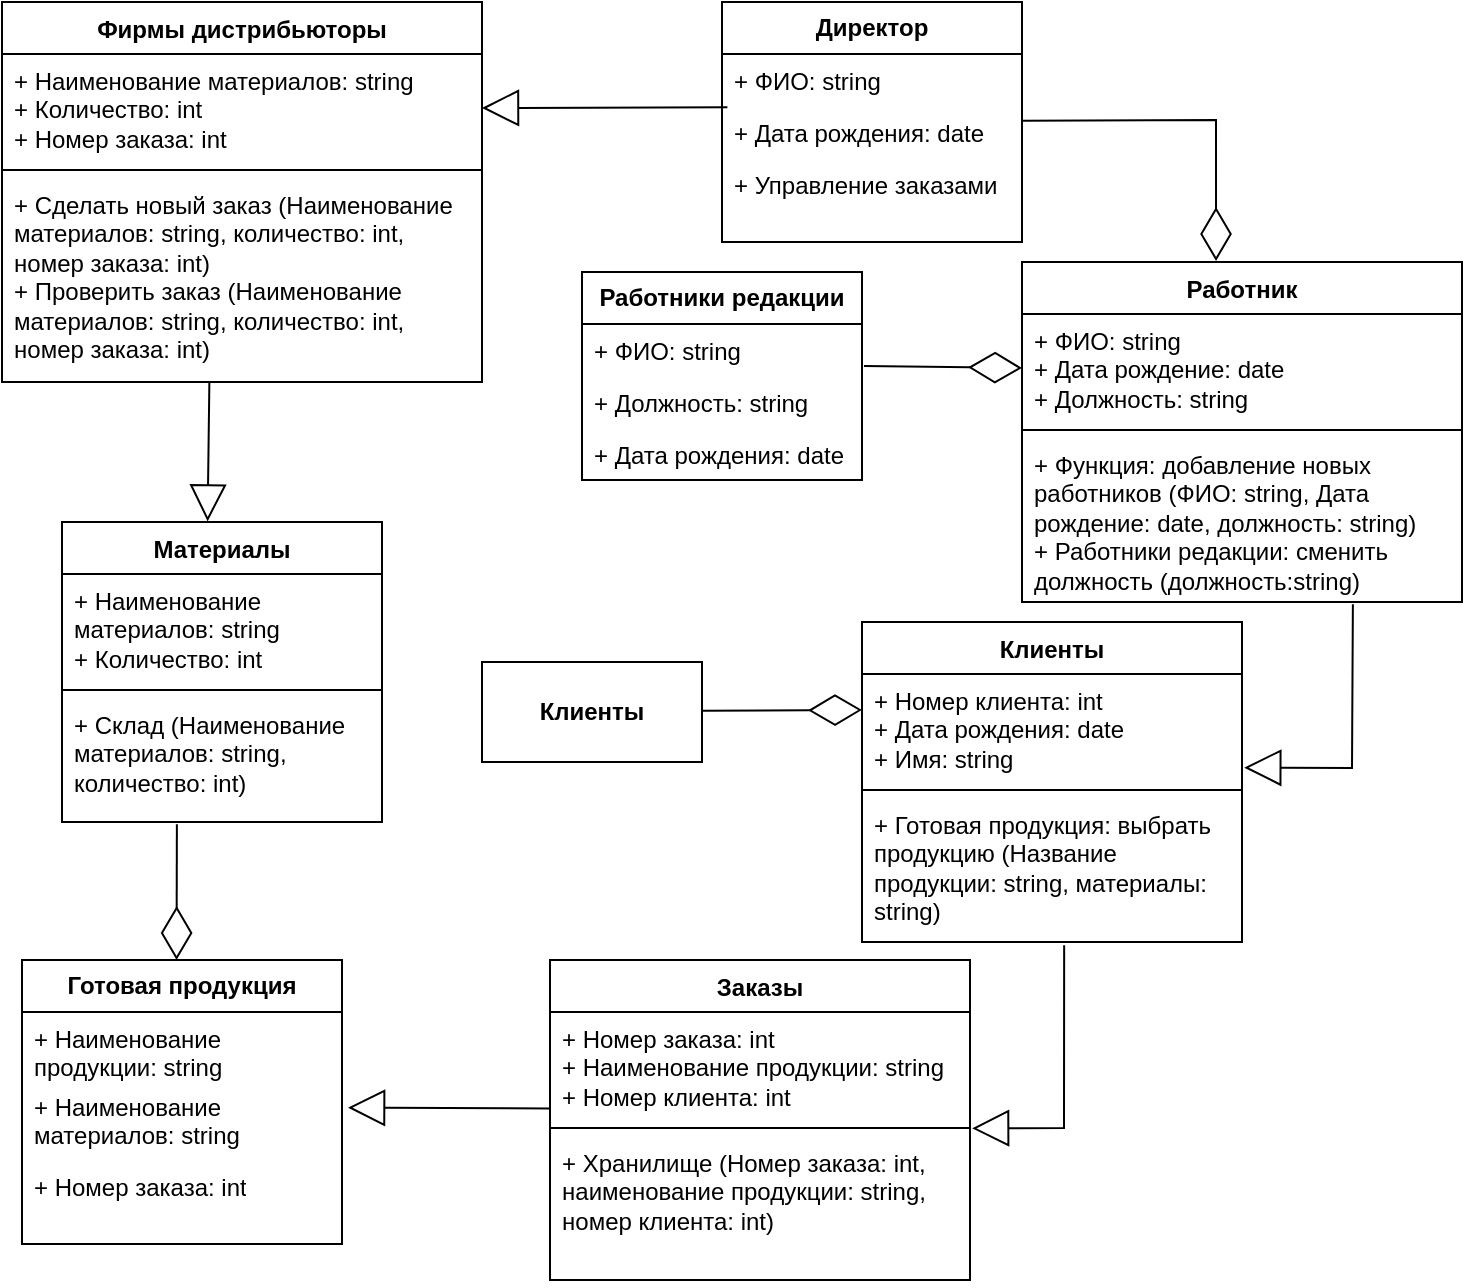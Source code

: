 <mxfile version="24.8.6">
  <diagram name="Страница — 1" id="qvzvVXxS2ubn-o_6mGi1">
    <mxGraphModel dx="1386" dy="791" grid="0" gridSize="10" guides="1" tooltips="1" connect="1" arrows="1" fold="1" page="1" pageScale="1" pageWidth="827" pageHeight="1169" math="0" shadow="0">
      <root>
        <mxCell id="0" />
        <mxCell id="1" parent="0" />
        <mxCell id="bHuFQdxhLT2Mmjl_hR4K-1" value="Фирмы дистрибьюторы" style="swimlane;fontStyle=1;align=center;verticalAlign=top;childLayout=stackLayout;horizontal=1;startSize=26;horizontalStack=0;resizeParent=1;resizeParentMax=0;resizeLast=0;collapsible=1;marginBottom=0;whiteSpace=wrap;html=1;" parent="1" vertex="1">
          <mxGeometry x="36" y="86" width="240" height="190" as="geometry" />
        </mxCell>
        <mxCell id="bHuFQdxhLT2Mmjl_hR4K-2" value="+ Наименование материалов: string&lt;div&gt;+ Количество: int&lt;/div&gt;&lt;div&gt;+ Номер заказа: int&lt;/div&gt;" style="text;strokeColor=none;fillColor=none;align=left;verticalAlign=top;spacingLeft=4;spacingRight=4;overflow=hidden;rotatable=0;points=[[0,0.5],[1,0.5]];portConstraint=eastwest;whiteSpace=wrap;html=1;" parent="bHuFQdxhLT2Mmjl_hR4K-1" vertex="1">
          <mxGeometry y="26" width="240" height="54" as="geometry" />
        </mxCell>
        <mxCell id="bHuFQdxhLT2Mmjl_hR4K-3" value="" style="line;strokeWidth=1;fillColor=none;align=left;verticalAlign=middle;spacingTop=-1;spacingLeft=3;spacingRight=3;rotatable=0;labelPosition=right;points=[];portConstraint=eastwest;strokeColor=inherit;" parent="bHuFQdxhLT2Mmjl_hR4K-1" vertex="1">
          <mxGeometry y="80" width="240" height="8" as="geometry" />
        </mxCell>
        <mxCell id="bHuFQdxhLT2Mmjl_hR4K-4" value="+ Сделать новый заказ (Наименование материалов: string,&amp;nbsp;&lt;span style=&quot;background-color: initial;&quot;&gt;количество: int, н&lt;/span&gt;&lt;span style=&quot;background-color: initial;&quot;&gt;омер заказа: int)&lt;/span&gt;&lt;div&gt;&lt;span style=&quot;background-color: initial;&quot;&gt;+ Проверить заказ&amp;nbsp;&lt;/span&gt;&lt;span style=&quot;background-color: initial;&quot;&gt;(Наименование материалов: string,&amp;nbsp;&lt;/span&gt;&lt;span style=&quot;background-color: initial;&quot;&gt;количество: int, н&lt;/span&gt;&lt;span style=&quot;background-color: initial;&quot;&gt;омер заказа: int)&lt;/span&gt;&lt;/div&gt;" style="text;strokeColor=none;fillColor=none;align=left;verticalAlign=top;spacingLeft=4;spacingRight=4;overflow=hidden;rotatable=0;points=[[0,0.5],[1,0.5]];portConstraint=eastwest;whiteSpace=wrap;html=1;" parent="bHuFQdxhLT2Mmjl_hR4K-1" vertex="1">
          <mxGeometry y="88" width="240" height="102" as="geometry" />
        </mxCell>
        <mxCell id="bHuFQdxhLT2Mmjl_hR4K-5" value="Материалы" style="swimlane;fontStyle=1;align=center;verticalAlign=top;childLayout=stackLayout;horizontal=1;startSize=26;horizontalStack=0;resizeParent=1;resizeParentMax=0;resizeLast=0;collapsible=1;marginBottom=0;whiteSpace=wrap;html=1;" parent="1" vertex="1">
          <mxGeometry x="66" y="346" width="160" height="150" as="geometry" />
        </mxCell>
        <mxCell id="bHuFQdxhLT2Mmjl_hR4K-6" value="+ Наименование материалов: string&lt;div&gt;+ Количество: int&lt;/div&gt;" style="text;strokeColor=none;fillColor=none;align=left;verticalAlign=top;spacingLeft=4;spacingRight=4;overflow=hidden;rotatable=0;points=[[0,0.5],[1,0.5]];portConstraint=eastwest;whiteSpace=wrap;html=1;" parent="bHuFQdxhLT2Mmjl_hR4K-5" vertex="1">
          <mxGeometry y="26" width="160" height="54" as="geometry" />
        </mxCell>
        <mxCell id="bHuFQdxhLT2Mmjl_hR4K-7" value="" style="line;strokeWidth=1;fillColor=none;align=left;verticalAlign=middle;spacingTop=-1;spacingLeft=3;spacingRight=3;rotatable=0;labelPosition=right;points=[];portConstraint=eastwest;strokeColor=inherit;" parent="bHuFQdxhLT2Mmjl_hR4K-5" vertex="1">
          <mxGeometry y="80" width="160" height="8" as="geometry" />
        </mxCell>
        <mxCell id="bHuFQdxhLT2Mmjl_hR4K-8" value="+ Склад (Наименование материалов: string, к&lt;span style=&quot;background-color: initial;&quot;&gt;оличество: int)&lt;/span&gt;" style="text;strokeColor=none;fillColor=none;align=left;verticalAlign=top;spacingLeft=4;spacingRight=4;overflow=hidden;rotatable=0;points=[[0,0.5],[1,0.5]];portConstraint=eastwest;whiteSpace=wrap;html=1;" parent="bHuFQdxhLT2Mmjl_hR4K-5" vertex="1">
          <mxGeometry y="88" width="160" height="62" as="geometry" />
        </mxCell>
        <mxCell id="bHuFQdxhLT2Mmjl_hR4K-9" value="&lt;b&gt;Готовая продукция&lt;/b&gt;" style="swimlane;fontStyle=0;childLayout=stackLayout;horizontal=1;startSize=26;fillColor=none;horizontalStack=0;resizeParent=1;resizeParentMax=0;resizeLast=0;collapsible=1;marginBottom=0;whiteSpace=wrap;html=1;" parent="1" vertex="1">
          <mxGeometry x="46" y="565" width="160" height="142" as="geometry" />
        </mxCell>
        <mxCell id="bHuFQdxhLT2Mmjl_hR4K-10" value="+ Наименование продукции: string" style="text;strokeColor=none;fillColor=none;align=left;verticalAlign=top;spacingLeft=4;spacingRight=4;overflow=hidden;rotatable=0;points=[[0,0.5],[1,0.5]];portConstraint=eastwest;whiteSpace=wrap;html=1;" parent="bHuFQdxhLT2Mmjl_hR4K-9" vertex="1">
          <mxGeometry y="26" width="160" height="34" as="geometry" />
        </mxCell>
        <mxCell id="bHuFQdxhLT2Mmjl_hR4K-11" value="+ Наименование материалов: string" style="text;strokeColor=none;fillColor=none;align=left;verticalAlign=top;spacingLeft=4;spacingRight=4;overflow=hidden;rotatable=0;points=[[0,0.5],[1,0.5]];portConstraint=eastwest;whiteSpace=wrap;html=1;" parent="bHuFQdxhLT2Mmjl_hR4K-9" vertex="1">
          <mxGeometry y="60" width="160" height="40" as="geometry" />
        </mxCell>
        <mxCell id="bHuFQdxhLT2Mmjl_hR4K-12" value="+ Номер заказа: int" style="text;strokeColor=none;fillColor=none;align=left;verticalAlign=top;spacingLeft=4;spacingRight=4;overflow=hidden;rotatable=0;points=[[0,0.5],[1,0.5]];portConstraint=eastwest;whiteSpace=wrap;html=1;" parent="bHuFQdxhLT2Mmjl_hR4K-9" vertex="1">
          <mxGeometry y="100" width="160" height="42" as="geometry" />
        </mxCell>
        <mxCell id="bHuFQdxhLT2Mmjl_hR4K-13" value="Заказы" style="swimlane;fontStyle=1;align=center;verticalAlign=top;childLayout=stackLayout;horizontal=1;startSize=26;horizontalStack=0;resizeParent=1;resizeParentMax=0;resizeLast=0;collapsible=1;marginBottom=0;whiteSpace=wrap;html=1;" parent="1" vertex="1">
          <mxGeometry x="310" y="565" width="210" height="160" as="geometry" />
        </mxCell>
        <mxCell id="bHuFQdxhLT2Mmjl_hR4K-14" value="+ Номер заказа: int&lt;div&gt;+ Наименование продукции: string&lt;/div&gt;&lt;div&gt;+ Номер клиента: int&lt;/div&gt;" style="text;strokeColor=none;fillColor=none;align=left;verticalAlign=top;spacingLeft=4;spacingRight=4;overflow=hidden;rotatable=0;points=[[0,0.5],[1,0.5]];portConstraint=eastwest;whiteSpace=wrap;html=1;" parent="bHuFQdxhLT2Mmjl_hR4K-13" vertex="1">
          <mxGeometry y="26" width="210" height="54" as="geometry" />
        </mxCell>
        <mxCell id="bHuFQdxhLT2Mmjl_hR4K-15" value="" style="line;strokeWidth=1;fillColor=none;align=left;verticalAlign=middle;spacingTop=-1;spacingLeft=3;spacingRight=3;rotatable=0;labelPosition=right;points=[];portConstraint=eastwest;strokeColor=inherit;" parent="bHuFQdxhLT2Mmjl_hR4K-13" vertex="1">
          <mxGeometry y="80" width="210" height="8" as="geometry" />
        </mxCell>
        <mxCell id="bHuFQdxhLT2Mmjl_hR4K-16" value="+ Хранилище (Номер заказа: int, н&lt;span style=&quot;background-color: initial;&quot;&gt;аименование продукции: string, н&lt;/span&gt;&lt;span style=&quot;background-color: initial;&quot;&gt;омер клиента: int)&lt;/span&gt;" style="text;strokeColor=none;fillColor=none;align=left;verticalAlign=top;spacingLeft=4;spacingRight=4;overflow=hidden;rotatable=0;points=[[0,0.5],[1,0.5]];portConstraint=eastwest;whiteSpace=wrap;html=1;" parent="bHuFQdxhLT2Mmjl_hR4K-13" vertex="1">
          <mxGeometry y="88" width="210" height="72" as="geometry" />
        </mxCell>
        <mxCell id="bHuFQdxhLT2Mmjl_hR4K-18" value="&lt;b&gt;Директор&lt;/b&gt;" style="swimlane;fontStyle=0;childLayout=stackLayout;horizontal=1;startSize=26;fillColor=none;horizontalStack=0;resizeParent=1;resizeParentMax=0;resizeLast=0;collapsible=1;marginBottom=0;whiteSpace=wrap;html=1;" parent="1" vertex="1">
          <mxGeometry x="396" y="86" width="150" height="120" as="geometry" />
        </mxCell>
        <mxCell id="bHuFQdxhLT2Mmjl_hR4K-19" value="+ ФИО: string" style="text;strokeColor=none;fillColor=none;align=left;verticalAlign=top;spacingLeft=4;spacingRight=4;overflow=hidden;rotatable=0;points=[[0,0.5],[1,0.5]];portConstraint=eastwest;whiteSpace=wrap;html=1;" parent="bHuFQdxhLT2Mmjl_hR4K-18" vertex="1">
          <mxGeometry y="26" width="150" height="26" as="geometry" />
        </mxCell>
        <mxCell id="bHuFQdxhLT2Mmjl_hR4K-20" value="+ Дата рождения: date" style="text;strokeColor=none;fillColor=none;align=left;verticalAlign=top;spacingLeft=4;spacingRight=4;overflow=hidden;rotatable=0;points=[[0,0.5],[1,0.5]];portConstraint=eastwest;whiteSpace=wrap;html=1;" parent="bHuFQdxhLT2Mmjl_hR4K-18" vertex="1">
          <mxGeometry y="52" width="150" height="26" as="geometry" />
        </mxCell>
        <mxCell id="bHuFQdxhLT2Mmjl_hR4K-21" value="+ Управление заказами" style="text;strokeColor=none;fillColor=none;align=left;verticalAlign=top;spacingLeft=4;spacingRight=4;overflow=hidden;rotatable=0;points=[[0,0.5],[1,0.5]];portConstraint=eastwest;whiteSpace=wrap;html=1;" parent="bHuFQdxhLT2Mmjl_hR4K-18" vertex="1">
          <mxGeometry y="78" width="150" height="42" as="geometry" />
        </mxCell>
        <mxCell id="bHuFQdxhLT2Mmjl_hR4K-22" value="Работник" style="swimlane;fontStyle=1;align=center;verticalAlign=top;childLayout=stackLayout;horizontal=1;startSize=26;horizontalStack=0;resizeParent=1;resizeParentMax=0;resizeLast=0;collapsible=1;marginBottom=0;whiteSpace=wrap;html=1;" parent="1" vertex="1">
          <mxGeometry x="546" y="216" width="220" height="170" as="geometry" />
        </mxCell>
        <mxCell id="bHuFQdxhLT2Mmjl_hR4K-23" value="+ ФИО: string&lt;div&gt;+ Дата рождение: date&lt;/div&gt;&lt;div&gt;+ Должность: string&lt;/div&gt;" style="text;strokeColor=none;fillColor=none;align=left;verticalAlign=top;spacingLeft=4;spacingRight=4;overflow=hidden;rotatable=0;points=[[0,0.5],[1,0.5]];portConstraint=eastwest;whiteSpace=wrap;html=1;" parent="bHuFQdxhLT2Mmjl_hR4K-22" vertex="1">
          <mxGeometry y="26" width="220" height="54" as="geometry" />
        </mxCell>
        <mxCell id="bHuFQdxhLT2Mmjl_hR4K-24" value="" style="line;strokeWidth=1;fillColor=none;align=left;verticalAlign=middle;spacingTop=-1;spacingLeft=3;spacingRight=3;rotatable=0;labelPosition=right;points=[];portConstraint=eastwest;strokeColor=inherit;" parent="bHuFQdxhLT2Mmjl_hR4K-22" vertex="1">
          <mxGeometry y="80" width="220" height="8" as="geometry" />
        </mxCell>
        <mxCell id="bHuFQdxhLT2Mmjl_hR4K-25" value="+ Функция: добавление новых работников (ФИО: string, Дата рождение: date, должность: string)&lt;div&gt;+ Работники редакции: сменить должность (должность:string)&lt;/div&gt;" style="text;strokeColor=none;fillColor=none;align=left;verticalAlign=top;spacingLeft=4;spacingRight=4;overflow=hidden;rotatable=0;points=[[0,0.5],[1,0.5]];portConstraint=eastwest;whiteSpace=wrap;html=1;" parent="bHuFQdxhLT2Mmjl_hR4K-22" vertex="1">
          <mxGeometry y="88" width="220" height="82" as="geometry" />
        </mxCell>
        <mxCell id="bHuFQdxhLT2Mmjl_hR4K-26" value="&lt;b&gt;Работники редакции&lt;/b&gt;" style="swimlane;fontStyle=0;childLayout=stackLayout;horizontal=1;startSize=26;fillColor=none;horizontalStack=0;resizeParent=1;resizeParentMax=0;resizeLast=0;collapsible=1;marginBottom=0;whiteSpace=wrap;html=1;" parent="1" vertex="1">
          <mxGeometry x="326" y="221" width="140" height="104" as="geometry" />
        </mxCell>
        <mxCell id="bHuFQdxhLT2Mmjl_hR4K-27" value="+ ФИО: string" style="text;strokeColor=none;fillColor=none;align=left;verticalAlign=top;spacingLeft=4;spacingRight=4;overflow=hidden;rotatable=0;points=[[0,0.5],[1,0.5]];portConstraint=eastwest;whiteSpace=wrap;html=1;" parent="bHuFQdxhLT2Mmjl_hR4K-26" vertex="1">
          <mxGeometry y="26" width="140" height="26" as="geometry" />
        </mxCell>
        <mxCell id="bHuFQdxhLT2Mmjl_hR4K-28" value="+ Должность: string" style="text;strokeColor=none;fillColor=none;align=left;verticalAlign=top;spacingLeft=4;spacingRight=4;overflow=hidden;rotatable=0;points=[[0,0.5],[1,0.5]];portConstraint=eastwest;whiteSpace=wrap;html=1;" parent="bHuFQdxhLT2Mmjl_hR4K-26" vertex="1">
          <mxGeometry y="52" width="140" height="26" as="geometry" />
        </mxCell>
        <mxCell id="bHuFQdxhLT2Mmjl_hR4K-29" value="+ Дата рождения: date" style="text;strokeColor=none;fillColor=none;align=left;verticalAlign=top;spacingLeft=4;spacingRight=4;overflow=hidden;rotatable=0;points=[[0,0.5],[1,0.5]];portConstraint=eastwest;whiteSpace=wrap;html=1;" parent="bHuFQdxhLT2Mmjl_hR4K-26" vertex="1">
          <mxGeometry y="78" width="140" height="26" as="geometry" />
        </mxCell>
        <mxCell id="bHuFQdxhLT2Mmjl_hR4K-34" value="Клиенты" style="swimlane;fontStyle=1;align=center;verticalAlign=top;childLayout=stackLayout;horizontal=1;startSize=26;horizontalStack=0;resizeParent=1;resizeParentMax=0;resizeLast=0;collapsible=1;marginBottom=0;whiteSpace=wrap;html=1;" parent="1" vertex="1">
          <mxGeometry x="466" y="396" width="190" height="160" as="geometry" />
        </mxCell>
        <mxCell id="bHuFQdxhLT2Mmjl_hR4K-35" value="+ Номер клиента: int&lt;div&gt;+ Дата рождения: date&lt;/div&gt;&lt;div&gt;+ Имя: string&lt;/div&gt;" style="text;strokeColor=none;fillColor=none;align=left;verticalAlign=top;spacingLeft=4;spacingRight=4;overflow=hidden;rotatable=0;points=[[0,0.5],[1,0.5]];portConstraint=eastwest;whiteSpace=wrap;html=1;" parent="bHuFQdxhLT2Mmjl_hR4K-34" vertex="1">
          <mxGeometry y="26" width="190" height="54" as="geometry" />
        </mxCell>
        <mxCell id="bHuFQdxhLT2Mmjl_hR4K-36" value="" style="line;strokeWidth=1;fillColor=none;align=left;verticalAlign=middle;spacingTop=-1;spacingLeft=3;spacingRight=3;rotatable=0;labelPosition=right;points=[];portConstraint=eastwest;strokeColor=inherit;" parent="bHuFQdxhLT2Mmjl_hR4K-34" vertex="1">
          <mxGeometry y="80" width="190" height="8" as="geometry" />
        </mxCell>
        <mxCell id="bHuFQdxhLT2Mmjl_hR4K-37" value="+ Готовая продукция: выбрать продукцию (Название продукции: string, материалы: string)" style="text;strokeColor=none;fillColor=none;align=left;verticalAlign=top;spacingLeft=4;spacingRight=4;overflow=hidden;rotatable=0;points=[[0,0.5],[1,0.5]];portConstraint=eastwest;whiteSpace=wrap;html=1;" parent="bHuFQdxhLT2Mmjl_hR4K-34" vertex="1">
          <mxGeometry y="88" width="190" height="72" as="geometry" />
        </mxCell>
        <mxCell id="bHuFQdxhLT2Mmjl_hR4K-39" value="&lt;b&gt;Клиенты&lt;/b&gt;" style="html=1;whiteSpace=wrap;" parent="1" vertex="1">
          <mxGeometry x="276" y="416" width="110" height="50" as="geometry" />
        </mxCell>
        <mxCell id="bHuFQdxhLT2Mmjl_hR4K-41" value="" style="endArrow=diamondThin;endFill=0;endSize=24;html=1;rounded=0;" parent="1" edge="1">
          <mxGeometry width="160" relative="1" as="geometry">
            <mxPoint x="386" y="440.41" as="sourcePoint" />
            <mxPoint x="466" y="440" as="targetPoint" />
          </mxGeometry>
        </mxCell>
        <mxCell id="bHuFQdxhLT2Mmjl_hR4K-42" value="" style="endArrow=diamondThin;endFill=0;endSize=24;html=1;rounded=0;entryX=0;entryY=0.5;entryDx=0;entryDy=0;exitX=1.007;exitY=0.808;exitDx=0;exitDy=0;exitPerimeter=0;" parent="1" source="bHuFQdxhLT2Mmjl_hR4K-27" target="bHuFQdxhLT2Mmjl_hR4K-23" edge="1">
          <mxGeometry width="160" relative="1" as="geometry">
            <mxPoint x="466" y="276" as="sourcePoint" />
            <mxPoint x="566" y="276" as="targetPoint" />
          </mxGeometry>
        </mxCell>
        <mxCell id="bHuFQdxhLT2Mmjl_hR4K-43" value="" style="endArrow=diamondThin;endFill=0;endSize=24;html=1;rounded=0;entryX=0.441;entryY=-0.003;entryDx=0;entryDy=0;entryPerimeter=0;" parent="1" target="bHuFQdxhLT2Mmjl_hR4K-22" edge="1">
          <mxGeometry width="160" relative="1" as="geometry">
            <mxPoint x="546" y="145.41" as="sourcePoint" />
            <mxPoint x="706" y="145.41" as="targetPoint" />
            <Array as="points">
              <mxPoint x="643" y="145" />
            </Array>
          </mxGeometry>
        </mxCell>
        <mxCell id="bHuFQdxhLT2Mmjl_hR4K-45" value="" style="endArrow=block;endSize=16;endFill=0;html=1;rounded=0;entryX=1;entryY=0.5;entryDx=0;entryDy=0;exitX=0.018;exitY=0.023;exitDx=0;exitDy=0;exitPerimeter=0;" parent="1" source="bHuFQdxhLT2Mmjl_hR4K-20" target="bHuFQdxhLT2Mmjl_hR4K-2" edge="1">
          <mxGeometry width="160" relative="1" as="geometry">
            <mxPoint x="391" y="138" as="sourcePoint" />
            <mxPoint x="551" y="138" as="targetPoint" />
          </mxGeometry>
        </mxCell>
        <mxCell id="bHuFQdxhLT2Mmjl_hR4K-47" value="" style="endArrow=block;endSize=16;endFill=0;html=1;rounded=0;exitX=0.532;exitY=1.023;exitDx=0;exitDy=0;exitPerimeter=0;entryX=1.005;entryY=-0.053;entryDx=0;entryDy=0;entryPerimeter=0;" parent="1" source="bHuFQdxhLT2Mmjl_hR4K-37" target="bHuFQdxhLT2Mmjl_hR4K-16" edge="1">
          <mxGeometry width="160" relative="1" as="geometry">
            <mxPoint x="366" y="486" as="sourcePoint" />
            <mxPoint x="526" y="486" as="targetPoint" />
            <Array as="points">
              <mxPoint x="567" y="649" />
            </Array>
          </mxGeometry>
        </mxCell>
        <mxCell id="bHuFQdxhLT2Mmjl_hR4K-48" value="" style="endArrow=block;endSize=16;endFill=0;html=1;rounded=0;exitX=0.432;exitY=1.002;exitDx=0;exitDy=0;exitPerimeter=0;entryX=0.455;entryY=-0.002;entryDx=0;entryDy=0;entryPerimeter=0;" parent="1" source="bHuFQdxhLT2Mmjl_hR4K-4" target="bHuFQdxhLT2Mmjl_hR4K-5" edge="1">
          <mxGeometry x="-0.001" width="160" relative="1" as="geometry">
            <mxPoint x="126" y="325" as="sourcePoint" />
            <mxPoint x="286" y="325" as="targetPoint" />
            <mxPoint as="offset" />
          </mxGeometry>
        </mxCell>
        <mxCell id="bHuFQdxhLT2Mmjl_hR4K-49" value="" style="endArrow=diamondThin;endFill=0;endSize=24;html=1;rounded=0;entryX=0.483;entryY=0;entryDx=0;entryDy=0;entryPerimeter=0;exitX=0.359;exitY=1.019;exitDx=0;exitDy=0;exitPerimeter=0;" parent="1" source="bHuFQdxhLT2Mmjl_hR4K-8" target="bHuFQdxhLT2Mmjl_hR4K-9" edge="1">
          <mxGeometry width="160" relative="1" as="geometry">
            <mxPoint x="123" y="496" as="sourcePoint" />
            <mxPoint x="476" y="466" as="targetPoint" />
          </mxGeometry>
        </mxCell>
        <mxCell id="bHuFQdxhLT2Mmjl_hR4K-50" value="" style="endArrow=block;endSize=16;endFill=0;html=1;rounded=0;entryX=1.019;entryY=0.346;entryDx=0;entryDy=0;entryPerimeter=0;exitX=0.001;exitY=0.893;exitDx=0;exitDy=0;exitPerimeter=0;" parent="1" source="bHuFQdxhLT2Mmjl_hR4K-14" target="bHuFQdxhLT2Mmjl_hR4K-11" edge="1">
          <mxGeometry x="-0.126" width="160" relative="1" as="geometry">
            <mxPoint x="306" y="639" as="sourcePoint" />
            <mxPoint x="436" y="516" as="targetPoint" />
            <mxPoint as="offset" />
          </mxGeometry>
        </mxCell>
        <mxCell id="bHuFQdxhLT2Mmjl_hR4K-51" value="" style="endArrow=block;endSize=16;endFill=0;html=1;rounded=0;exitX=0.752;exitY=1.014;exitDx=0;exitDy=0;exitPerimeter=0;entryX=1.006;entryY=0.867;entryDx=0;entryDy=0;entryPerimeter=0;" parent="1" source="bHuFQdxhLT2Mmjl_hR4K-25" target="bHuFQdxhLT2Mmjl_hR4K-35" edge="1">
          <mxGeometry width="160" relative="1" as="geometry">
            <mxPoint x="636" y="456" as="sourcePoint" />
            <mxPoint x="796" y="456" as="targetPoint" />
            <Array as="points">
              <mxPoint x="711" y="469" />
            </Array>
          </mxGeometry>
        </mxCell>
      </root>
    </mxGraphModel>
  </diagram>
</mxfile>
